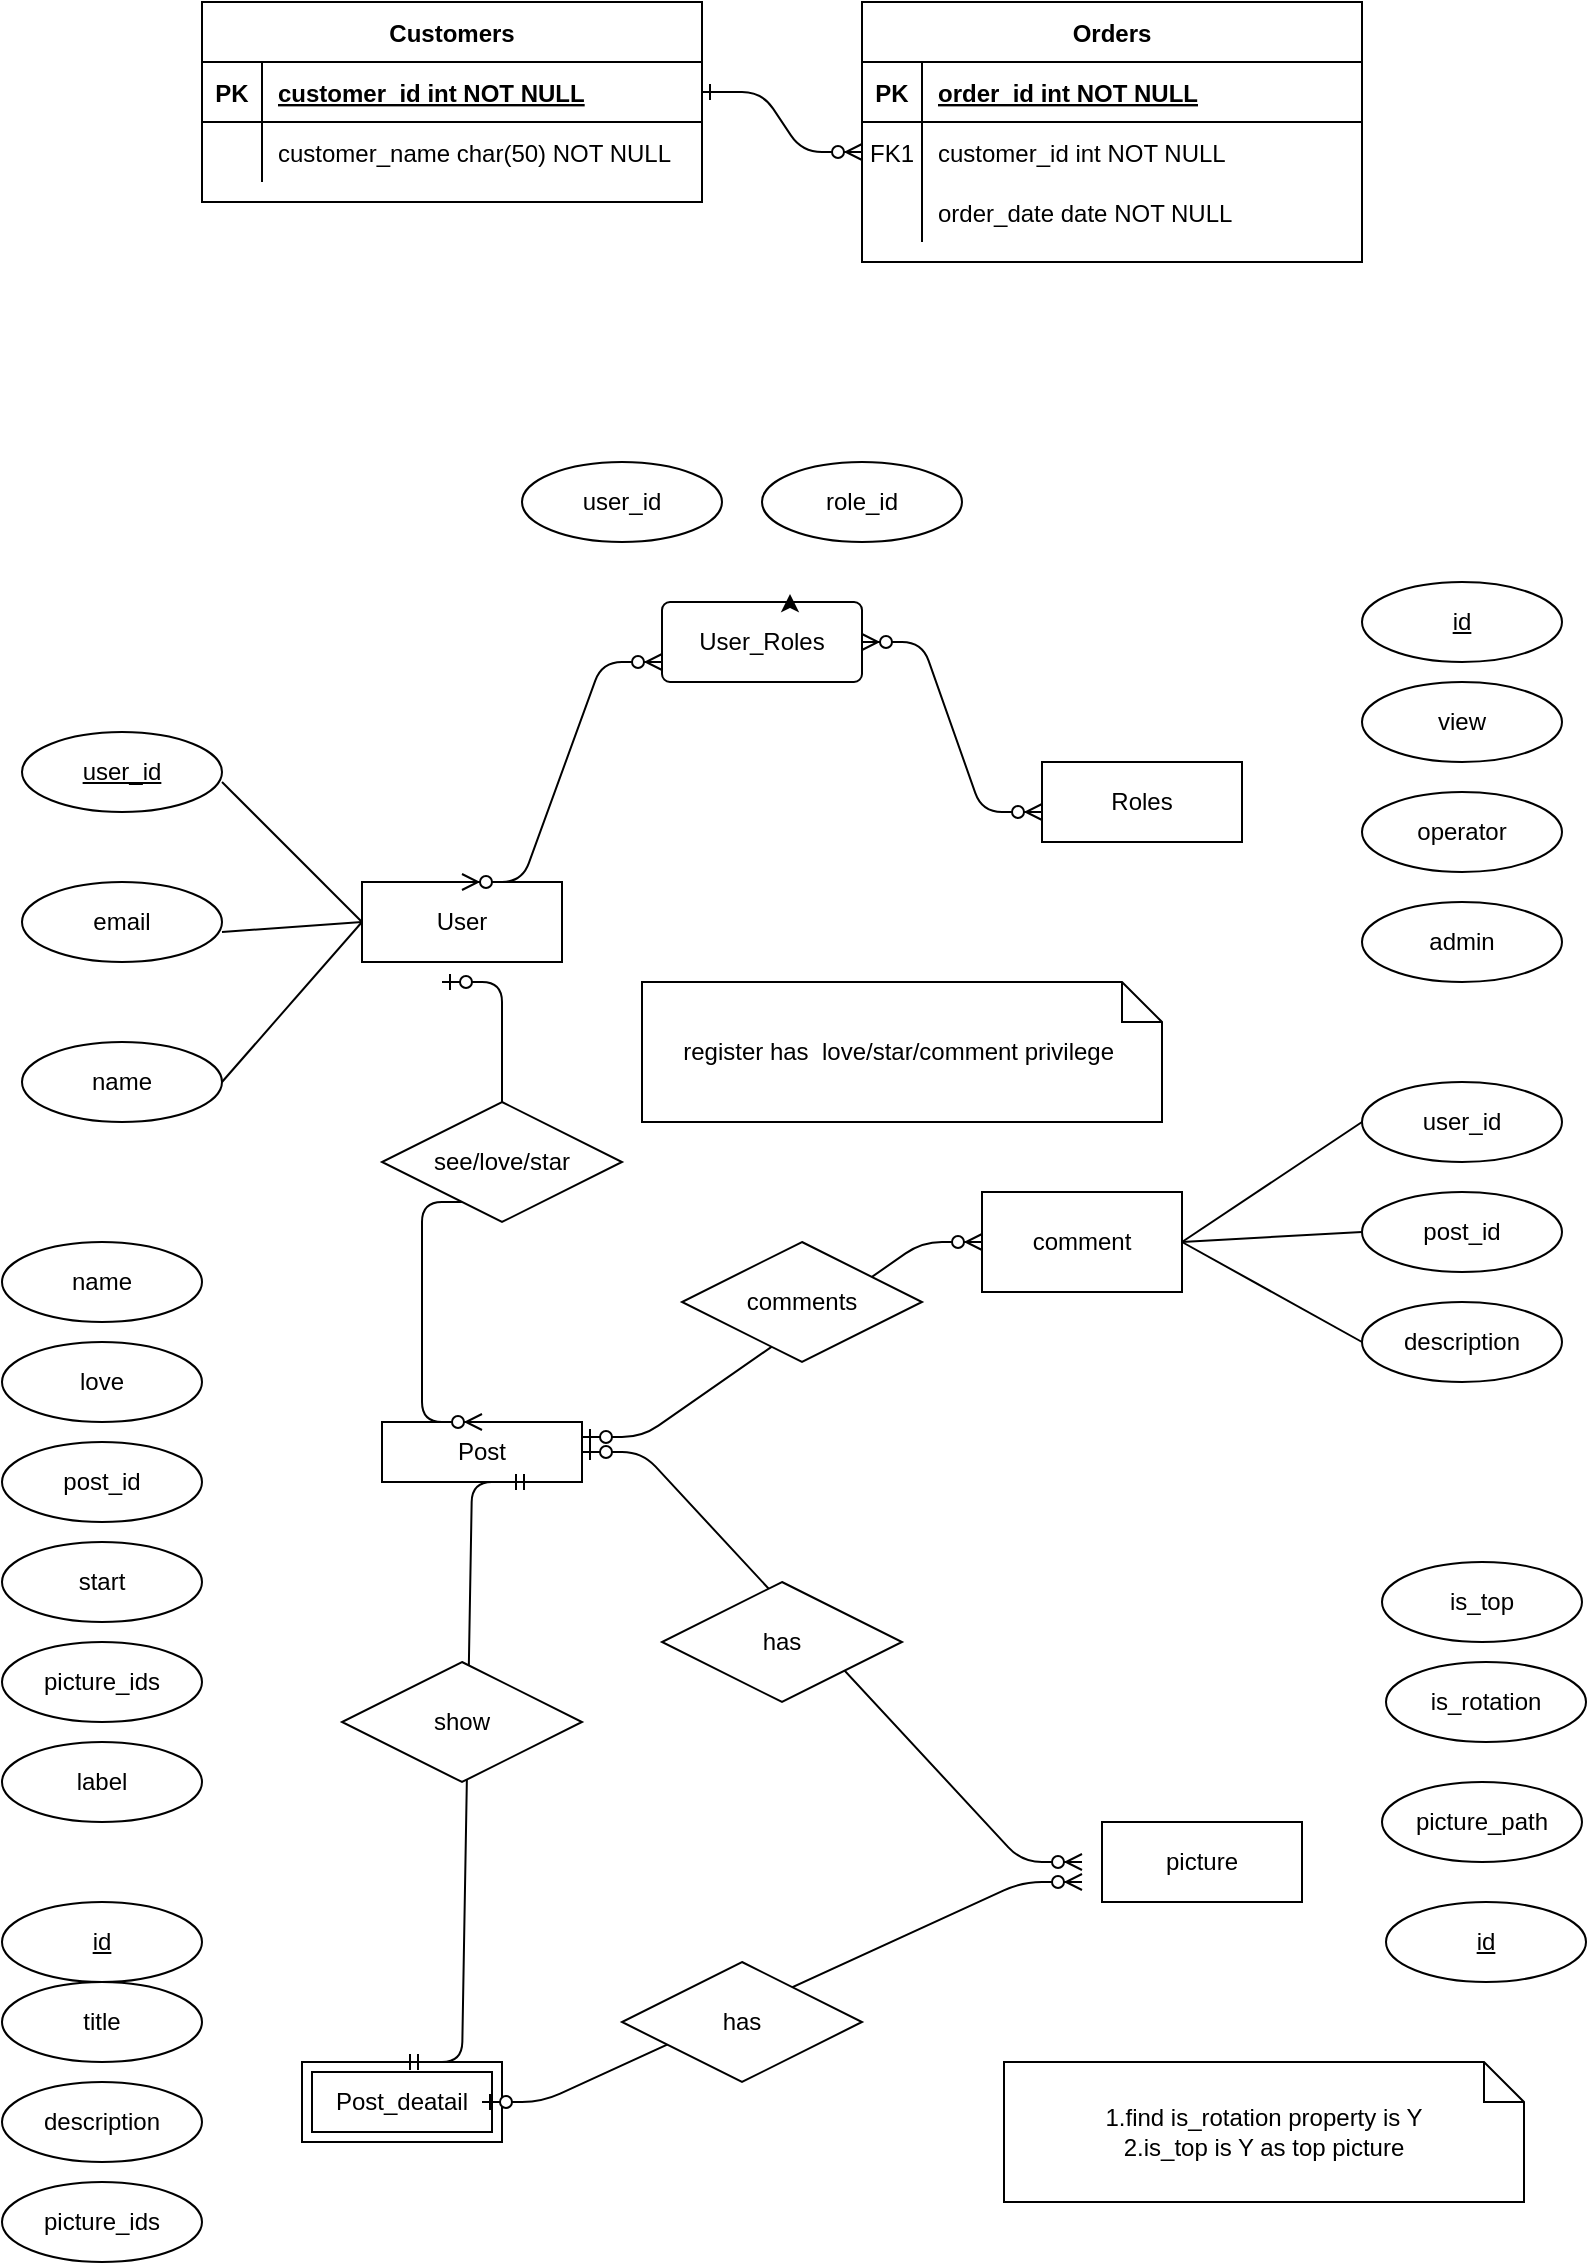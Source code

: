 <mxfile version="14.9.3" type="github"><diagram id="R2lEEEUBdFMjLlhIrx00" name="Page-1"><mxGraphModel dx="1144" dy="700" grid="1" gridSize="10" guides="1" tooltips="1" connect="1" arrows="1" fold="1" page="1" pageScale="1" pageWidth="850" pageHeight="1100" math="0" shadow="0" extFonts="Permanent Marker^https://fonts.googleapis.com/css?family=Permanent+Marker"><root><mxCell id="0"/><mxCell id="1" parent="0"/><mxCell id="C-vyLk0tnHw3VtMMgP7b-1" value="" style="edgeStyle=entityRelationEdgeStyle;endArrow=ERzeroToMany;startArrow=ERone;endFill=1;startFill=0;" parent="1" source="C-vyLk0tnHw3VtMMgP7b-24" target="C-vyLk0tnHw3VtMMgP7b-6" edge="1"><mxGeometry width="100" height="100" relative="1" as="geometry"><mxPoint x="340" y="720" as="sourcePoint"/><mxPoint x="440" y="620" as="targetPoint"/></mxGeometry></mxCell><mxCell id="C-vyLk0tnHw3VtMMgP7b-2" value="Orders" style="shape=table;startSize=30;container=1;collapsible=1;childLayout=tableLayout;fixedRows=1;rowLines=0;fontStyle=1;align=center;resizeLast=1;" parent="1" vertex="1"><mxGeometry x="450" y="120" width="250" height="130" as="geometry"/></mxCell><mxCell id="C-vyLk0tnHw3VtMMgP7b-3" value="" style="shape=partialRectangle;collapsible=0;dropTarget=0;pointerEvents=0;fillColor=none;points=[[0,0.5],[1,0.5]];portConstraint=eastwest;top=0;left=0;right=0;bottom=1;" parent="C-vyLk0tnHw3VtMMgP7b-2" vertex="1"><mxGeometry y="30" width="250" height="30" as="geometry"/></mxCell><mxCell id="C-vyLk0tnHw3VtMMgP7b-4" value="PK" style="shape=partialRectangle;overflow=hidden;connectable=0;fillColor=none;top=0;left=0;bottom=0;right=0;fontStyle=1;" parent="C-vyLk0tnHw3VtMMgP7b-3" vertex="1"><mxGeometry width="30" height="30" as="geometry"/></mxCell><mxCell id="C-vyLk0tnHw3VtMMgP7b-5" value="order_id int NOT NULL " style="shape=partialRectangle;overflow=hidden;connectable=0;fillColor=none;top=0;left=0;bottom=0;right=0;align=left;spacingLeft=6;fontStyle=5;" parent="C-vyLk0tnHw3VtMMgP7b-3" vertex="1"><mxGeometry x="30" width="220" height="30" as="geometry"/></mxCell><mxCell id="C-vyLk0tnHw3VtMMgP7b-6" value="" style="shape=partialRectangle;collapsible=0;dropTarget=0;pointerEvents=0;fillColor=none;points=[[0,0.5],[1,0.5]];portConstraint=eastwest;top=0;left=0;right=0;bottom=0;" parent="C-vyLk0tnHw3VtMMgP7b-2" vertex="1"><mxGeometry y="60" width="250" height="30" as="geometry"/></mxCell><mxCell id="C-vyLk0tnHw3VtMMgP7b-7" value="FK1" style="shape=partialRectangle;overflow=hidden;connectable=0;fillColor=none;top=0;left=0;bottom=0;right=0;" parent="C-vyLk0tnHw3VtMMgP7b-6" vertex="1"><mxGeometry width="30" height="30" as="geometry"/></mxCell><mxCell id="C-vyLk0tnHw3VtMMgP7b-8" value="customer_id int NOT NULL" style="shape=partialRectangle;overflow=hidden;connectable=0;fillColor=none;top=0;left=0;bottom=0;right=0;align=left;spacingLeft=6;" parent="C-vyLk0tnHw3VtMMgP7b-6" vertex="1"><mxGeometry x="30" width="220" height="30" as="geometry"/></mxCell><mxCell id="C-vyLk0tnHw3VtMMgP7b-9" value="" style="shape=partialRectangle;collapsible=0;dropTarget=0;pointerEvents=0;fillColor=none;points=[[0,0.5],[1,0.5]];portConstraint=eastwest;top=0;left=0;right=0;bottom=0;" parent="C-vyLk0tnHw3VtMMgP7b-2" vertex="1"><mxGeometry y="90" width="250" height="30" as="geometry"/></mxCell><mxCell id="C-vyLk0tnHw3VtMMgP7b-10" value="" style="shape=partialRectangle;overflow=hidden;connectable=0;fillColor=none;top=0;left=0;bottom=0;right=0;" parent="C-vyLk0tnHw3VtMMgP7b-9" vertex="1"><mxGeometry width="30" height="30" as="geometry"/></mxCell><mxCell id="C-vyLk0tnHw3VtMMgP7b-11" value="order_date date NOT NULL" style="shape=partialRectangle;overflow=hidden;connectable=0;fillColor=none;top=0;left=0;bottom=0;right=0;align=left;spacingLeft=6;" parent="C-vyLk0tnHw3VtMMgP7b-9" vertex="1"><mxGeometry x="30" width="220" height="30" as="geometry"/></mxCell><mxCell id="C-vyLk0tnHw3VtMMgP7b-23" value="Customers" style="shape=table;startSize=30;container=1;collapsible=1;childLayout=tableLayout;fixedRows=1;rowLines=0;fontStyle=1;align=center;resizeLast=1;" parent="1" vertex="1"><mxGeometry x="120" y="120" width="250" height="100" as="geometry"/></mxCell><mxCell id="C-vyLk0tnHw3VtMMgP7b-24" value="" style="shape=partialRectangle;collapsible=0;dropTarget=0;pointerEvents=0;fillColor=none;points=[[0,0.5],[1,0.5]];portConstraint=eastwest;top=0;left=0;right=0;bottom=1;" parent="C-vyLk0tnHw3VtMMgP7b-23" vertex="1"><mxGeometry y="30" width="250" height="30" as="geometry"/></mxCell><mxCell id="C-vyLk0tnHw3VtMMgP7b-25" value="PK" style="shape=partialRectangle;overflow=hidden;connectable=0;fillColor=none;top=0;left=0;bottom=0;right=0;fontStyle=1;" parent="C-vyLk0tnHw3VtMMgP7b-24" vertex="1"><mxGeometry width="30" height="30" as="geometry"/></mxCell><mxCell id="C-vyLk0tnHw3VtMMgP7b-26" value="customer_id int NOT NULL " style="shape=partialRectangle;overflow=hidden;connectable=0;fillColor=none;top=0;left=0;bottom=0;right=0;align=left;spacingLeft=6;fontStyle=5;" parent="C-vyLk0tnHw3VtMMgP7b-24" vertex="1"><mxGeometry x="30" width="220" height="30" as="geometry"/></mxCell><mxCell id="C-vyLk0tnHw3VtMMgP7b-27" value="" style="shape=partialRectangle;collapsible=0;dropTarget=0;pointerEvents=0;fillColor=none;points=[[0,0.5],[1,0.5]];portConstraint=eastwest;top=0;left=0;right=0;bottom=0;" parent="C-vyLk0tnHw3VtMMgP7b-23" vertex="1"><mxGeometry y="60" width="250" height="30" as="geometry"/></mxCell><mxCell id="C-vyLk0tnHw3VtMMgP7b-28" value="" style="shape=partialRectangle;overflow=hidden;connectable=0;fillColor=none;top=0;left=0;bottom=0;right=0;" parent="C-vyLk0tnHw3VtMMgP7b-27" vertex="1"><mxGeometry width="30" height="30" as="geometry"/></mxCell><mxCell id="C-vyLk0tnHw3VtMMgP7b-29" value="customer_name char(50) NOT NULL" style="shape=partialRectangle;overflow=hidden;connectable=0;fillColor=none;top=0;left=0;bottom=0;right=0;align=left;spacingLeft=6;" parent="C-vyLk0tnHw3VtMMgP7b-27" vertex="1"><mxGeometry x="30" width="220" height="30" as="geometry"/></mxCell><mxCell id="wj8l2izo7W9BaoT4w8Zf-1" value="User" style="whiteSpace=wrap;html=1;align=center;" vertex="1" parent="1"><mxGeometry x="200" y="560" width="100" height="40" as="geometry"/></mxCell><mxCell id="wj8l2izo7W9BaoT4w8Zf-2" value="Post" style="whiteSpace=wrap;html=1;align=center;" vertex="1" parent="1"><mxGeometry x="210" y="830" width="100" height="30" as="geometry"/></mxCell><mxCell id="wj8l2izo7W9BaoT4w8Zf-3" value="comment" style="whiteSpace=wrap;html=1;align=center;" vertex="1" parent="1"><mxGeometry x="510" y="715" width="100" height="50" as="geometry"/></mxCell><mxCell id="wj8l2izo7W9BaoT4w8Zf-4" value="picture" style="whiteSpace=wrap;html=1;align=center;" vertex="1" parent="1"><mxGeometry x="570" y="1030" width="100" height="40" as="geometry"/></mxCell><mxCell id="wj8l2izo7W9BaoT4w8Zf-6" value="name" style="ellipse;whiteSpace=wrap;html=1;align=center;" vertex="1" parent="1"><mxGeometry x="30" y="640" width="100" height="40" as="geometry"/></mxCell><mxCell id="wj8l2izo7W9BaoT4w8Zf-7" value="email" style="ellipse;whiteSpace=wrap;html=1;align=center;" vertex="1" parent="1"><mxGeometry x="30" y="560" width="100" height="40" as="geometry"/></mxCell><mxCell id="wj8l2izo7W9BaoT4w8Zf-8" value="user_id" style="ellipse;whiteSpace=wrap;html=1;align=center;fontStyle=4;" vertex="1" parent="1"><mxGeometry x="30" y="485" width="100" height="40" as="geometry"/></mxCell><mxCell id="wj8l2izo7W9BaoT4w8Zf-17" value="" style="endArrow=none;html=1;rounded=0;" edge="1" parent="1"><mxGeometry relative="1" as="geometry"><mxPoint x="130" y="660" as="sourcePoint"/><mxPoint x="200" y="580" as="targetPoint"/></mxGeometry></mxCell><mxCell id="wj8l2izo7W9BaoT4w8Zf-18" value="" style="endArrow=none;html=1;rounded=0;entryX=0;entryY=0.5;entryDx=0;entryDy=0;" edge="1" parent="1" target="wj8l2izo7W9BaoT4w8Zf-1"><mxGeometry relative="1" as="geometry"><mxPoint x="130" y="510" as="sourcePoint"/><mxPoint x="200" y="440" as="targetPoint"/></mxGeometry></mxCell><mxCell id="wj8l2izo7W9BaoT4w8Zf-20" value="" style="endArrow=none;html=1;rounded=0;entryX=0;entryY=0.5;entryDx=0;entryDy=0;" edge="1" parent="1" target="wj8l2izo7W9BaoT4w8Zf-1"><mxGeometry relative="1" as="geometry"><mxPoint x="130" y="585" as="sourcePoint"/><mxPoint x="200" y="515" as="targetPoint"/></mxGeometry></mxCell><mxCell id="wj8l2izo7W9BaoT4w8Zf-23" value="Post_deatail" style="shape=ext;margin=3;double=1;whiteSpace=wrap;html=1;align=center;" vertex="1" parent="1"><mxGeometry x="170" y="1150" width="100" height="40" as="geometry"/></mxCell><mxCell id="wj8l2izo7W9BaoT4w8Zf-25" value="description" style="ellipse;whiteSpace=wrap;html=1;align=center;" vertex="1" parent="1"><mxGeometry x="700" y="770" width="100" height="40" as="geometry"/></mxCell><mxCell id="wj8l2izo7W9BaoT4w8Zf-26" value="post_id" style="ellipse;whiteSpace=wrap;html=1;align=center;" vertex="1" parent="1"><mxGeometry x="700" y="715" width="100" height="40" as="geometry"/></mxCell><mxCell id="wj8l2izo7W9BaoT4w8Zf-27" value="user_id" style="ellipse;whiteSpace=wrap;html=1;align=center;" vertex="1" parent="1"><mxGeometry x="700" y="660" width="100" height="40" as="geometry"/></mxCell><mxCell id="wj8l2izo7W9BaoT4w8Zf-28" value="" style="endArrow=none;html=1;rounded=0;exitX=1;exitY=0.5;exitDx=0;exitDy=0;" edge="1" parent="1" source="wj8l2izo7W9BaoT4w8Zf-3"><mxGeometry relative="1" as="geometry"><mxPoint x="550" y="640" as="sourcePoint"/><mxPoint x="700" y="680" as="targetPoint"/></mxGeometry></mxCell><mxCell id="wj8l2izo7W9BaoT4w8Zf-30" value="" style="endArrow=none;html=1;rounded=0;exitX=1;exitY=0.5;exitDx=0;exitDy=0;entryX=0;entryY=0.5;entryDx=0;entryDy=0;" edge="1" parent="1" source="wj8l2izo7W9BaoT4w8Zf-3" target="wj8l2izo7W9BaoT4w8Zf-26"><mxGeometry relative="1" as="geometry"><mxPoint x="620" y="750" as="sourcePoint"/><mxPoint x="710" y="690" as="targetPoint"/></mxGeometry></mxCell><mxCell id="wj8l2izo7W9BaoT4w8Zf-31" value="" style="endArrow=none;html=1;rounded=0;exitX=1;exitY=0.5;exitDx=0;exitDy=0;entryX=0;entryY=0.5;entryDx=0;entryDy=0;" edge="1" parent="1" source="wj8l2izo7W9BaoT4w8Zf-3" target="wj8l2izo7W9BaoT4w8Zf-25"><mxGeometry relative="1" as="geometry"><mxPoint x="630" y="760" as="sourcePoint"/><mxPoint x="720" y="700" as="targetPoint"/></mxGeometry></mxCell><mxCell id="wj8l2izo7W9BaoT4w8Zf-34" value="start" style="ellipse;whiteSpace=wrap;html=1;align=center;" vertex="1" parent="1"><mxGeometry x="20" y="890" width="100" height="40" as="geometry"/></mxCell><mxCell id="wj8l2izo7W9BaoT4w8Zf-35" value="love" style="ellipse;whiteSpace=wrap;html=1;align=center;" vertex="1" parent="1"><mxGeometry x="20" y="790" width="100" height="40" as="geometry"/></mxCell><mxCell id="wj8l2izo7W9BaoT4w8Zf-36" value="post_id" style="ellipse;whiteSpace=wrap;html=1;align=center;" vertex="1" parent="1"><mxGeometry x="20" y="840" width="100" height="40" as="geometry"/></mxCell><mxCell id="wj8l2izo7W9BaoT4w8Zf-38" value="name" style="ellipse;whiteSpace=wrap;html=1;align=center;" vertex="1" parent="1"><mxGeometry x="20" y="740" width="100" height="40" as="geometry"/></mxCell><mxCell id="wj8l2izo7W9BaoT4w8Zf-43" value="description" style="ellipse;whiteSpace=wrap;html=1;align=center;" vertex="1" parent="1"><mxGeometry x="20" y="1160" width="100" height="40" as="geometry"/></mxCell><mxCell id="wj8l2izo7W9BaoT4w8Zf-44" value="title" style="ellipse;whiteSpace=wrap;html=1;align=center;" vertex="1" parent="1"><mxGeometry x="20" y="1110" width="100" height="40" as="geometry"/></mxCell><mxCell id="wj8l2izo7W9BaoT4w8Zf-45" value="picture_ids" style="ellipse;whiteSpace=wrap;html=1;align=center;" vertex="1" parent="1"><mxGeometry x="20" y="1210" width="100" height="40" as="geometry"/></mxCell><mxCell id="wj8l2izo7W9BaoT4w8Zf-47" value="picture_path" style="ellipse;whiteSpace=wrap;html=1;align=center;" vertex="1" parent="1"><mxGeometry x="710" y="1010" width="100" height="40" as="geometry"/></mxCell><mxCell id="wj8l2izo7W9BaoT4w8Zf-48" value="Roles" style="whiteSpace=wrap;html=1;align=center;" vertex="1" parent="1"><mxGeometry x="540" y="500" width="100" height="40" as="geometry"/></mxCell><mxCell id="wj8l2izo7W9BaoT4w8Zf-49" value="view" style="ellipse;whiteSpace=wrap;html=1;align=center;" vertex="1" parent="1"><mxGeometry x="700" y="460" width="100" height="40" as="geometry"/></mxCell><mxCell id="wj8l2izo7W9BaoT4w8Zf-50" value="operator" style="ellipse;whiteSpace=wrap;html=1;align=center;" vertex="1" parent="1"><mxGeometry x="700" y="515" width="100" height="40" as="geometry"/></mxCell><mxCell id="wj8l2izo7W9BaoT4w8Zf-51" value="User_Roles" style="rounded=1;arcSize=10;whiteSpace=wrap;html=1;align=center;" vertex="1" parent="1"><mxGeometry x="350" y="420" width="100" height="40" as="geometry"/></mxCell><mxCell id="wj8l2izo7W9BaoT4w8Zf-52" value="admin" style="ellipse;whiteSpace=wrap;html=1;align=center;" vertex="1" parent="1"><mxGeometry x="700" y="570" width="100" height="40" as="geometry"/></mxCell><mxCell id="wj8l2izo7W9BaoT4w8Zf-53" value="picture_ids" style="ellipse;whiteSpace=wrap;html=1;align=center;" vertex="1" parent="1"><mxGeometry x="20" y="940" width="100" height="40" as="geometry"/></mxCell><mxCell id="wj8l2izo7W9BaoT4w8Zf-54" value="label" style="ellipse;whiteSpace=wrap;html=1;align=center;" vertex="1" parent="1"><mxGeometry x="20" y="990" width="100" height="40" as="geometry"/></mxCell><mxCell id="wj8l2izo7W9BaoT4w8Zf-61" value="id" style="ellipse;whiteSpace=wrap;html=1;align=center;fontStyle=4;" vertex="1" parent="1"><mxGeometry x="20" y="1070" width="100" height="40" as="geometry"/></mxCell><mxCell id="wj8l2izo7W9BaoT4w8Zf-65" value="" style="edgeStyle=entityRelationEdgeStyle;fontSize=12;html=1;endArrow=ERzeroToMany;endFill=1;startArrow=ERzeroToMany;entryX=0;entryY=0.75;entryDx=0;entryDy=0;exitX=0.5;exitY=0;exitDx=0;exitDy=0;" edge="1" parent="1" source="wj8l2izo7W9BaoT4w8Zf-1" target="wj8l2izo7W9BaoT4w8Zf-51"><mxGeometry width="100" height="100" relative="1" as="geometry"><mxPoint x="250" y="550" as="sourcePoint"/><mxPoint x="390" y="470" as="targetPoint"/></mxGeometry></mxCell><mxCell id="wj8l2izo7W9BaoT4w8Zf-67" style="edgeStyle=orthogonalEdgeStyle;rounded=0;orthogonalLoop=1;jettySize=auto;html=1;exitX=0.5;exitY=0;exitDx=0;exitDy=0;entryX=0.64;entryY=-0.1;entryDx=0;entryDy=0;entryPerimeter=0;" edge="1" parent="1" source="wj8l2izo7W9BaoT4w8Zf-51" target="wj8l2izo7W9BaoT4w8Zf-51"><mxGeometry relative="1" as="geometry"/></mxCell><mxCell id="wj8l2izo7W9BaoT4w8Zf-68" value="" style="edgeStyle=entityRelationEdgeStyle;fontSize=12;html=1;endArrow=ERzeroToMany;endFill=1;startArrow=ERzeroToMany;" edge="1" parent="1" source="wj8l2izo7W9BaoT4w8Zf-51"><mxGeometry width="100" height="100" relative="1" as="geometry"><mxPoint x="440" y="625" as="sourcePoint"/><mxPoint x="540" y="525" as="targetPoint"/></mxGeometry></mxCell><mxCell id="wj8l2izo7W9BaoT4w8Zf-72" value="role_id" style="ellipse;whiteSpace=wrap;html=1;align=center;" vertex="1" parent="1"><mxGeometry x="400" y="350" width="100" height="40" as="geometry"/></mxCell><mxCell id="wj8l2izo7W9BaoT4w8Zf-73" value="user_id" style="ellipse;whiteSpace=wrap;html=1;align=center;" vertex="1" parent="1"><mxGeometry x="280" y="350" width="100" height="40" as="geometry"/></mxCell><mxCell id="wj8l2izo7W9BaoT4w8Zf-74" value="id" style="ellipse;whiteSpace=wrap;html=1;align=center;fontStyle=4;" vertex="1" parent="1"><mxGeometry x="700" y="410" width="100" height="40" as="geometry"/></mxCell><mxCell id="wj8l2izo7W9BaoT4w8Zf-82" value="" style="edgeStyle=entityRelationEdgeStyle;fontSize=12;html=1;endArrow=ERzeroToMany;startArrow=ERzeroToOne;exitX=1;exitY=0.5;exitDx=0;exitDy=0;" edge="1" parent="1" source="wj8l2izo7W9BaoT4w8Zf-2"><mxGeometry width="100" height="100" relative="1" as="geometry"><mxPoint x="430" y="860" as="sourcePoint"/><mxPoint x="560" y="1050" as="targetPoint"/></mxGeometry></mxCell><mxCell id="wj8l2izo7W9BaoT4w8Zf-85" value="" style="edgeStyle=entityRelationEdgeStyle;fontSize=12;html=1;endArrow=ERmandOne;startArrow=ERmandOne;entryX=0.75;entryY=1;entryDx=0;entryDy=0;exitX=0.5;exitY=0;exitDx=0;exitDy=0;" edge="1" parent="1" source="wj8l2izo7W9BaoT4w8Zf-23" target="wj8l2izo7W9BaoT4w8Zf-2"><mxGeometry width="100" height="100" relative="1" as="geometry"><mxPoint x="430" y="940" as="sourcePoint"/><mxPoint x="530" y="840" as="targetPoint"/></mxGeometry></mxCell><mxCell id="wj8l2izo7W9BaoT4w8Zf-89" value="show" style="shape=rhombus;perimeter=rhombusPerimeter;whiteSpace=wrap;html=1;align=center;" vertex="1" parent="1"><mxGeometry x="190" y="950" width="120" height="60" as="geometry"/></mxCell><mxCell id="wj8l2izo7W9BaoT4w8Zf-97" value="" style="edgeStyle=entityRelationEdgeStyle;fontSize=12;html=1;endArrow=ERzeroToMany;startArrow=ERzeroToOne;entryX=0.5;entryY=0;entryDx=0;entryDy=0;" edge="1" parent="1" target="wj8l2izo7W9BaoT4w8Zf-2"><mxGeometry width="100" height="100" relative="1" as="geometry"><mxPoint x="240" y="610" as="sourcePoint"/><mxPoint x="340" y="510" as="targetPoint"/></mxGeometry></mxCell><mxCell id="wj8l2izo7W9BaoT4w8Zf-101" value="Text" style="edgeLabel;html=1;align=center;verticalAlign=middle;resizable=0;points=[];" vertex="1" connectable="0" parent="wj8l2izo7W9BaoT4w8Zf-97"><mxGeometry x="-0.269" y="1" relative="1" as="geometry"><mxPoint as="offset"/></mxGeometry></mxCell><mxCell id="wj8l2izo7W9BaoT4w8Zf-100" value="" style="edgeStyle=entityRelationEdgeStyle;fontSize=12;html=1;endArrow=ERzeroToMany;startArrow=ERzeroToOne;exitX=1;exitY=0.25;exitDx=0;exitDy=0;entryX=0;entryY=0.5;entryDx=0;entryDy=0;" edge="1" parent="1" source="wj8l2izo7W9BaoT4w8Zf-2" target="wj8l2izo7W9BaoT4w8Zf-3"><mxGeometry width="100" height="100" relative="1" as="geometry"><mxPoint x="430" y="850" as="sourcePoint"/><mxPoint x="530" y="750" as="targetPoint"/></mxGeometry></mxCell><mxCell id="wj8l2izo7W9BaoT4w8Zf-99" value="comments" style="shape=rhombus;perimeter=rhombusPerimeter;whiteSpace=wrap;html=1;align=center;" vertex="1" parent="1"><mxGeometry x="360" y="740" width="120" height="60" as="geometry"/></mxCell><mxCell id="wj8l2izo7W9BaoT4w8Zf-90" value="see/love/star" style="shape=rhombus;perimeter=rhombusPerimeter;whiteSpace=wrap;html=1;align=center;" vertex="1" parent="1"><mxGeometry x="210" y="670" width="120" height="60" as="geometry"/></mxCell><mxCell id="wj8l2izo7W9BaoT4w8Zf-106" value="register has &amp;nbsp;love/star/comment privilege&amp;nbsp;" style="shape=note;size=20;whiteSpace=wrap;html=1;" vertex="1" parent="1"><mxGeometry x="340" y="610" width="260" height="70" as="geometry"/></mxCell><mxCell id="wj8l2izo7W9BaoT4w8Zf-107" value="has" style="shape=rhombus;perimeter=rhombusPerimeter;whiteSpace=wrap;html=1;align=center;" vertex="1" parent="1"><mxGeometry x="350" y="910" width="120" height="60" as="geometry"/></mxCell><mxCell id="wj8l2izo7W9BaoT4w8Zf-108" value="" style="edgeStyle=entityRelationEdgeStyle;fontSize=12;html=1;endArrow=ERzeroToMany;startArrow=ERzeroToOne;exitX=1;exitY=0.5;exitDx=0;exitDy=0;" edge="1" parent="1"><mxGeometry width="100" height="100" relative="1" as="geometry"><mxPoint x="260" y="1170" as="sourcePoint"/><mxPoint x="560" y="1060" as="targetPoint"/></mxGeometry></mxCell><mxCell id="wj8l2izo7W9BaoT4w8Zf-109" value="has" style="shape=rhombus;perimeter=rhombusPerimeter;whiteSpace=wrap;html=1;align=center;" vertex="1" parent="1"><mxGeometry x="330" y="1100" width="120" height="60" as="geometry"/></mxCell><mxCell id="wj8l2izo7W9BaoT4w8Zf-112" value="id" style="ellipse;whiteSpace=wrap;html=1;align=center;fontStyle=4;" vertex="1" parent="1"><mxGeometry x="712" y="1070" width="100" height="40" as="geometry"/></mxCell><mxCell id="wj8l2izo7W9BaoT4w8Zf-113" value="is_rotation" style="ellipse;whiteSpace=wrap;html=1;align=center;" vertex="1" parent="1"><mxGeometry x="712" y="950" width="100" height="40" as="geometry"/></mxCell><mxCell id="wj8l2izo7W9BaoT4w8Zf-114" value="is_top" style="ellipse;whiteSpace=wrap;html=1;align=center;" vertex="1" parent="1"><mxGeometry x="710" y="900" width="100" height="40" as="geometry"/></mxCell><mxCell id="wj8l2izo7W9BaoT4w8Zf-115" value="1.find is_rotation property is Y&lt;br&gt;2.is_top is Y as top picture" style="shape=note;size=20;whiteSpace=wrap;html=1;" vertex="1" parent="1"><mxGeometry x="521" y="1150" width="260" height="70" as="geometry"/></mxCell></root></mxGraphModel></diagram></mxfile>